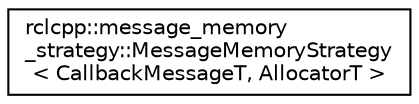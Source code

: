 digraph "Graphical Class Hierarchy"
{
  edge [fontname="Helvetica",fontsize="10",labelfontname="Helvetica",labelfontsize="10"];
  node [fontname="Helvetica",fontsize="10",shape=record];
  rankdir="LR";
  Node0 [label="rclcpp::message_memory\l_strategy::MessageMemoryStrategy\l\< CallbackMessageT, AllocatorT \>",height=0.2,width=0.4,color="black", fillcolor="white", style="filled",URL="$classrclcpp_1_1message__memory__strategy_1_1MessageMemoryStrategy.html"];
}

